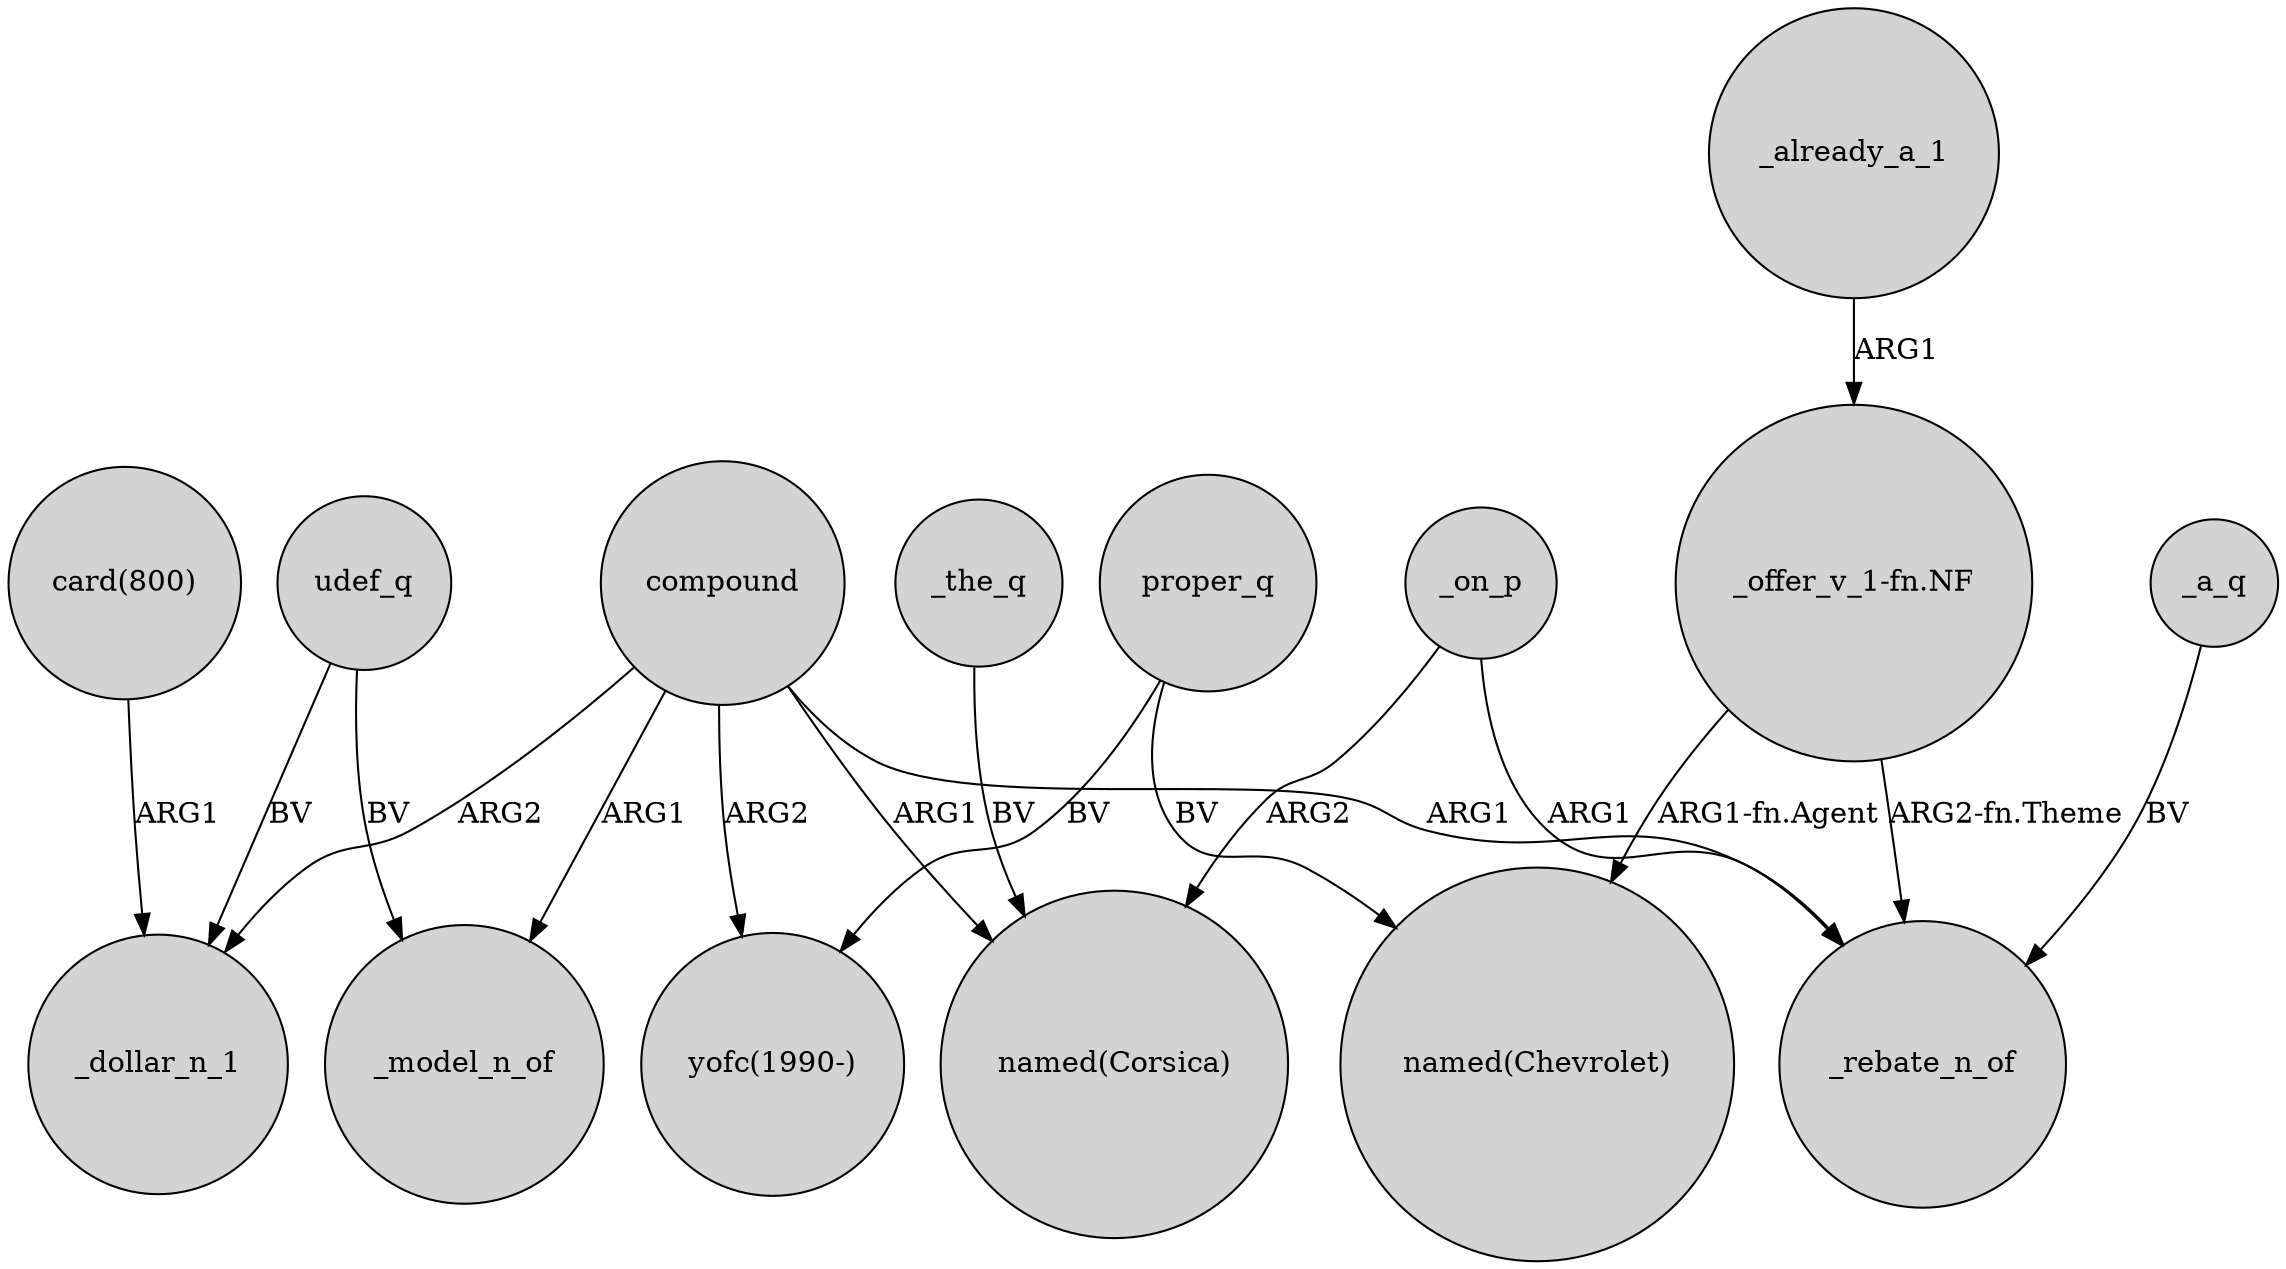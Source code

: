 digraph {
	node [shape=circle style=filled]
	compound -> _model_n_of [label=ARG1]
	compound -> "yofc(1990-)" [label=ARG2]
	_the_q -> "named(Corsica)" [label=BV]
	_a_q -> _rebate_n_of [label=BV]
	_already_a_1 -> "_offer_v_1-fn.NF" [label=ARG1]
	_on_p -> _rebate_n_of [label=ARG1]
	udef_q -> _model_n_of [label=BV]
	_on_p -> "named(Corsica)" [label=ARG2]
	compound -> _rebate_n_of [label=ARG1]
	compound -> _dollar_n_1 [label=ARG2]
	compound -> "named(Corsica)" [label=ARG1]
	"_offer_v_1-fn.NF" -> "named(Chevrolet)" [label="ARG1-fn.Agent"]
	proper_q -> "named(Chevrolet)" [label=BV]
	"_offer_v_1-fn.NF" -> _rebate_n_of [label="ARG2-fn.Theme"]
	udef_q -> _dollar_n_1 [label=BV]
	"card(800)" -> _dollar_n_1 [label=ARG1]
	proper_q -> "yofc(1990-)" [label=BV]
}
